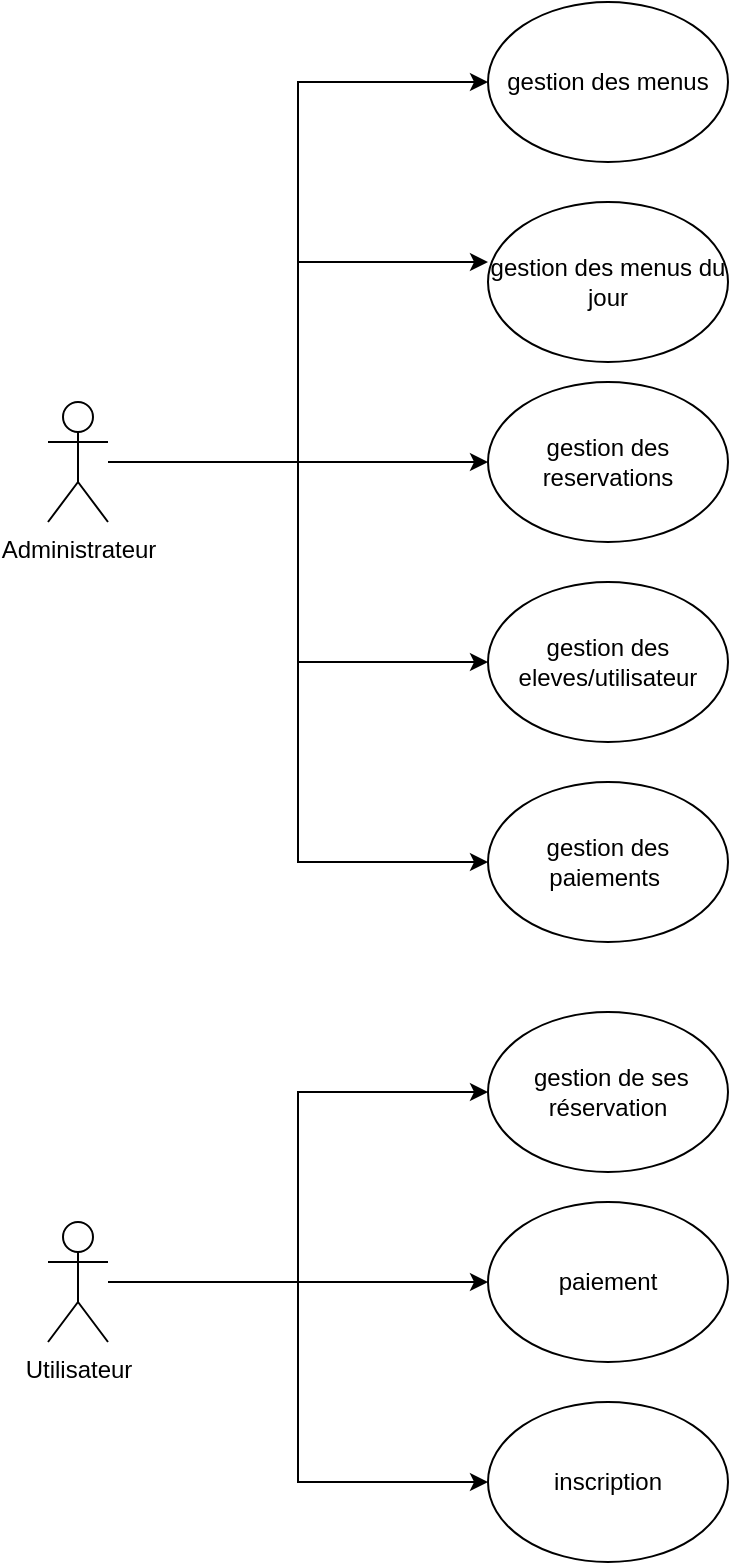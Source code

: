 <mxfile version="15.9.1" type="device"><diagram id="MO60znWbzTaaqdhF0MGt" name="Page-1"><mxGraphModel dx="1673" dy="934" grid="1" gridSize="10" guides="1" tooltips="1" connect="1" arrows="1" fold="1" page="1" pageScale="1" pageWidth="827" pageHeight="1169" math="0" shadow="0"><root><mxCell id="0"/><mxCell id="1" parent="0"/><mxCell id="NHTL2z1niBhizhtKFtYU-26" style="edgeStyle=orthogonalEdgeStyle;rounded=0;orthogonalLoop=1;jettySize=auto;html=1;entryX=0;entryY=0.5;entryDx=0;entryDy=0;" edge="1" parent="1" source="NHTL2z1niBhizhtKFtYU-1" target="NHTL2z1niBhizhtKFtYU-9"><mxGeometry relative="1" as="geometry"/></mxCell><mxCell id="NHTL2z1niBhizhtKFtYU-27" style="edgeStyle=orthogonalEdgeStyle;rounded=0;orthogonalLoop=1;jettySize=auto;html=1;entryX=0;entryY=0.375;entryDx=0;entryDy=0;entryPerimeter=0;" edge="1" parent="1" source="NHTL2z1niBhizhtKFtYU-1" target="NHTL2z1niBhizhtKFtYU-10"><mxGeometry relative="1" as="geometry"/></mxCell><mxCell id="NHTL2z1niBhizhtKFtYU-28" style="edgeStyle=orthogonalEdgeStyle;rounded=0;orthogonalLoop=1;jettySize=auto;html=1;" edge="1" parent="1" source="NHTL2z1niBhizhtKFtYU-1" target="NHTL2z1niBhizhtKFtYU-11"><mxGeometry relative="1" as="geometry"/></mxCell><mxCell id="NHTL2z1niBhizhtKFtYU-29" style="edgeStyle=orthogonalEdgeStyle;rounded=0;orthogonalLoop=1;jettySize=auto;html=1;entryX=0;entryY=0.5;entryDx=0;entryDy=0;" edge="1" parent="1" source="NHTL2z1niBhizhtKFtYU-1" target="NHTL2z1niBhizhtKFtYU-15"><mxGeometry relative="1" as="geometry"/></mxCell><mxCell id="NHTL2z1niBhizhtKFtYU-30" style="edgeStyle=orthogonalEdgeStyle;rounded=0;orthogonalLoop=1;jettySize=auto;html=1;entryX=0;entryY=0.5;entryDx=0;entryDy=0;" edge="1" parent="1" source="NHTL2z1niBhizhtKFtYU-1" target="NHTL2z1niBhizhtKFtYU-14"><mxGeometry relative="1" as="geometry"/></mxCell><mxCell id="NHTL2z1niBhizhtKFtYU-1" value="&lt;font style=&quot;vertical-align: inherit&quot;&gt;&lt;font style=&quot;vertical-align: inherit&quot;&gt;Administrateur&lt;/font&gt;&lt;/font&gt;" style="shape=umlActor;verticalLabelPosition=bottom;verticalAlign=top;html=1;outlineConnect=0;" vertex="1" parent="1"><mxGeometry x="40" y="200" width="30" height="60" as="geometry"/></mxCell><mxCell id="NHTL2z1niBhizhtKFtYU-31" style="edgeStyle=orthogonalEdgeStyle;rounded=0;orthogonalLoop=1;jettySize=auto;html=1;entryX=0;entryY=0.5;entryDx=0;entryDy=0;" edge="1" parent="1" source="NHTL2z1niBhizhtKFtYU-2" target="NHTL2z1niBhizhtKFtYU-12"><mxGeometry relative="1" as="geometry"/></mxCell><mxCell id="NHTL2z1niBhizhtKFtYU-32" style="edgeStyle=orthogonalEdgeStyle;rounded=0;orthogonalLoop=1;jettySize=auto;html=1;" edge="1" parent="1" source="NHTL2z1niBhizhtKFtYU-2" target="NHTL2z1niBhizhtKFtYU-13"><mxGeometry relative="1" as="geometry"/></mxCell><mxCell id="NHTL2z1niBhizhtKFtYU-34" style="edgeStyle=orthogonalEdgeStyle;rounded=0;orthogonalLoop=1;jettySize=auto;html=1;entryX=0;entryY=0.5;entryDx=0;entryDy=0;" edge="1" parent="1" source="NHTL2z1niBhizhtKFtYU-2" target="NHTL2z1niBhizhtKFtYU-16"><mxGeometry relative="1" as="geometry"/></mxCell><mxCell id="NHTL2z1niBhizhtKFtYU-2" value="&lt;font style=&quot;vertical-align: inherit&quot;&gt;&lt;font style=&quot;vertical-align: inherit&quot;&gt;Utilisateur&lt;/font&gt;&lt;/font&gt;" style="shape=umlActor;verticalLabelPosition=bottom;verticalAlign=top;html=1;outlineConnect=0;" vertex="1" parent="1"><mxGeometry x="40" y="610" width="30" height="60" as="geometry"/></mxCell><mxCell id="NHTL2z1niBhizhtKFtYU-9" value="&lt;font style=&quot;vertical-align: inherit&quot;&gt;&lt;font style=&quot;vertical-align: inherit&quot;&gt;gestion des menus&lt;/font&gt;&lt;/font&gt;" style="ellipse;whiteSpace=wrap;html=1;" vertex="1" parent="1"><mxGeometry x="260" width="120" height="80" as="geometry"/></mxCell><mxCell id="NHTL2z1niBhizhtKFtYU-10" value="&lt;font style=&quot;vertical-align: inherit&quot;&gt;&lt;font style=&quot;vertical-align: inherit&quot;&gt;gestion des menus du jour&lt;/font&gt;&lt;/font&gt;" style="ellipse;whiteSpace=wrap;html=1;" vertex="1" parent="1"><mxGeometry x="260" y="100" width="120" height="80" as="geometry"/></mxCell><mxCell id="NHTL2z1niBhizhtKFtYU-11" value="&lt;font style=&quot;vertical-align: inherit&quot;&gt;&lt;font style=&quot;vertical-align: inherit&quot;&gt;gestion des reservations&lt;/font&gt;&lt;/font&gt;" style="ellipse;whiteSpace=wrap;html=1;" vertex="1" parent="1"><mxGeometry x="260" y="190" width="120" height="80" as="geometry"/></mxCell><mxCell id="NHTL2z1niBhizhtKFtYU-12" value="&lt;font style=&quot;vertical-align: inherit&quot;&gt;&lt;font style=&quot;vertical-align: inherit&quot;&gt;&lt;font style=&quot;vertical-align: inherit&quot;&gt;&lt;font style=&quot;vertical-align: inherit&quot;&gt;&amp;nbsp;gestion de ses réservation&lt;/font&gt;&lt;/font&gt;&lt;/font&gt;&lt;/font&gt;" style="ellipse;whiteSpace=wrap;html=1;" vertex="1" parent="1"><mxGeometry x="260" y="505" width="120" height="80" as="geometry"/></mxCell><mxCell id="NHTL2z1niBhizhtKFtYU-13" value="&lt;font style=&quot;vertical-align: inherit&quot;&gt;&lt;font style=&quot;vertical-align: inherit&quot;&gt;paiement&lt;/font&gt;&lt;/font&gt;" style="ellipse;whiteSpace=wrap;html=1;" vertex="1" parent="1"><mxGeometry x="260" y="600" width="120" height="80" as="geometry"/></mxCell><mxCell id="NHTL2z1niBhizhtKFtYU-14" value="&lt;font style=&quot;vertical-align: inherit&quot;&gt;&lt;font style=&quot;vertical-align: inherit&quot;&gt;gestion des paiements&amp;nbsp;&lt;/font&gt;&lt;/font&gt;" style="ellipse;whiteSpace=wrap;html=1;" vertex="1" parent="1"><mxGeometry x="260" y="390" width="120" height="80" as="geometry"/></mxCell><mxCell id="NHTL2z1niBhizhtKFtYU-15" value="&lt;font style=&quot;vertical-align: inherit&quot;&gt;&lt;font style=&quot;vertical-align: inherit&quot;&gt;gestion des eleves/utilisateur&lt;/font&gt;&lt;/font&gt;" style="ellipse;whiteSpace=wrap;html=1;" vertex="1" parent="1"><mxGeometry x="260" y="290" width="120" height="80" as="geometry"/></mxCell><mxCell id="NHTL2z1niBhizhtKFtYU-16" value="&lt;font style=&quot;vertical-align: inherit&quot;&gt;&lt;font style=&quot;vertical-align: inherit&quot;&gt;inscription&lt;/font&gt;&lt;/font&gt;" style="ellipse;whiteSpace=wrap;html=1;" vertex="1" parent="1"><mxGeometry x="260" y="700" width="120" height="80" as="geometry"/></mxCell></root></mxGraphModel></diagram></mxfile>